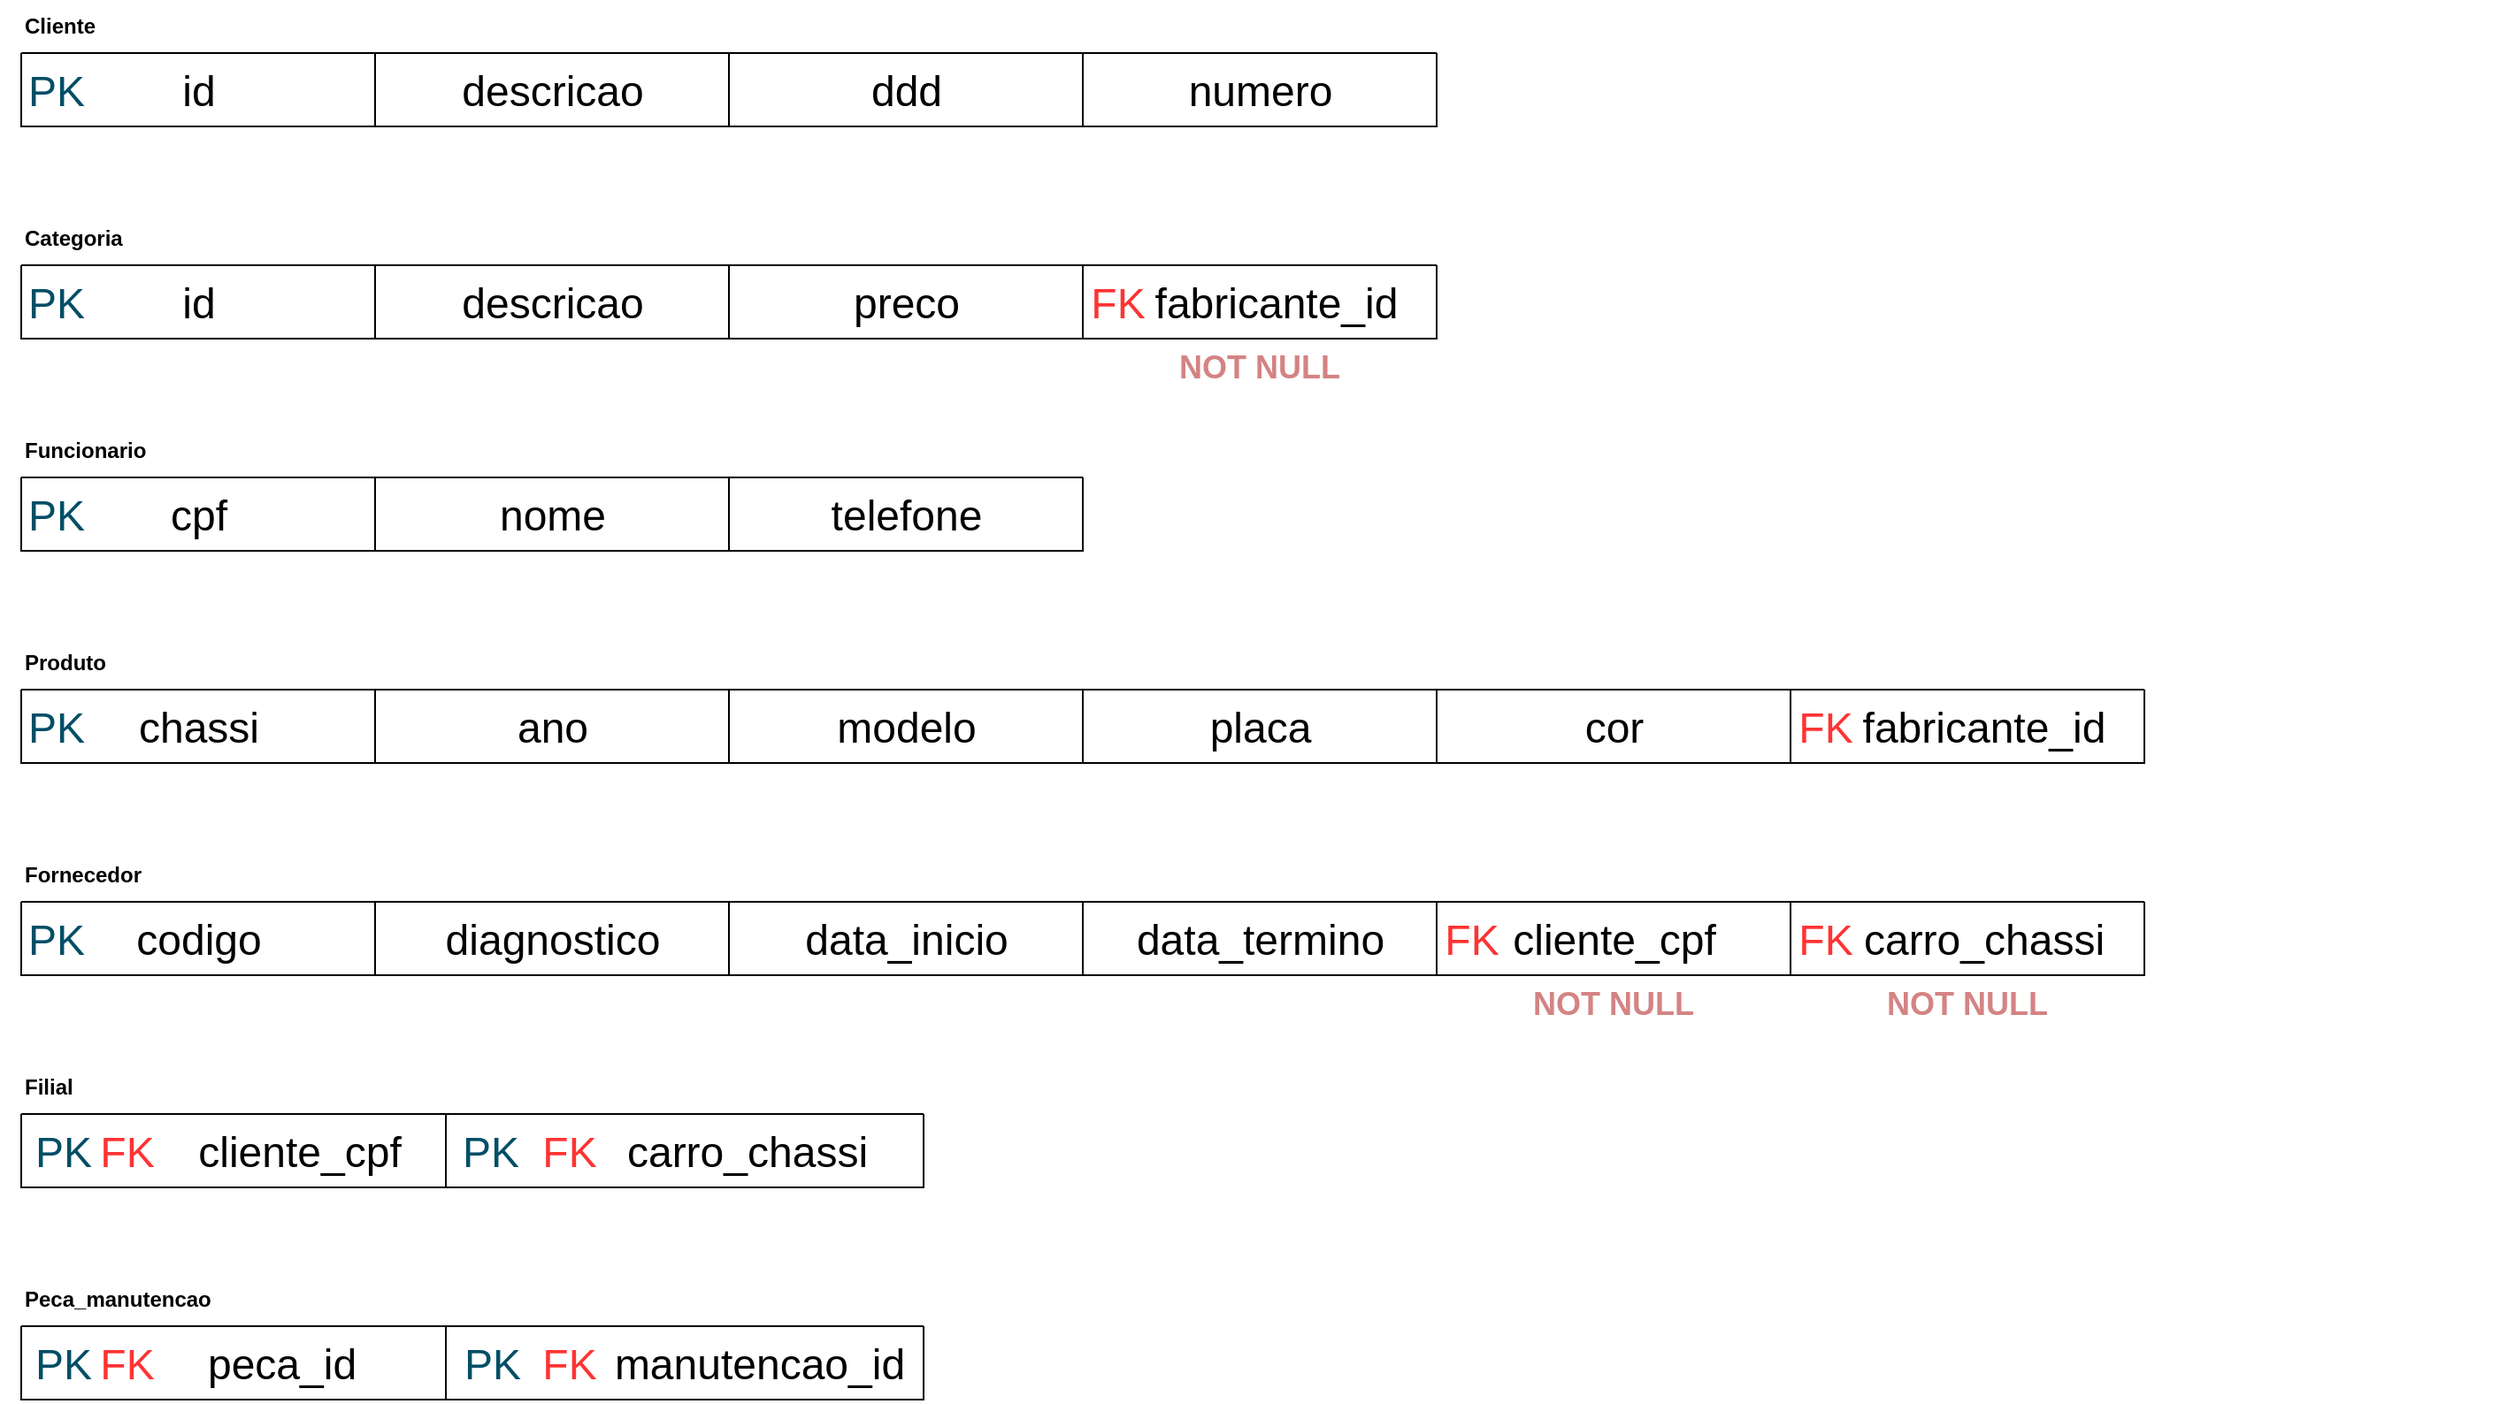 <mxfile version="24.7.1" type="github">
  <diagram name="Página-1" id="m194DB5OODm50t4TiOIn">
    <mxGraphModel dx="1914" dy="1018" grid="1" gridSize="10" guides="1" tooltips="1" connect="1" arrows="1" fold="1" page="1" pageScale="1" pageWidth="827" pageHeight="1169" math="0" shadow="0">
      <root>
        <mxCell id="0" />
        <mxCell id="1" parent="0" />
        <mxCell id="oNFGNhtA4SceddN9MFem-205" value="" style="group" parent="1" vertex="1" connectable="0">
          <mxGeometry x="40" y="410" width="1000" height="103" as="geometry" />
        </mxCell>
        <mxCell id="oNFGNhtA4SceddN9MFem-169" value="" style="group" parent="oNFGNhtA4SceddN9MFem-205" vertex="1" connectable="0">
          <mxGeometry y="30" width="1000" height="73" as="geometry" />
        </mxCell>
        <mxCell id="oNFGNhtA4SceddN9MFem-156" value="" style="group" parent="oNFGNhtA4SceddN9MFem-169" vertex="1" connectable="0">
          <mxGeometry width="200" height="43" as="geometry" />
        </mxCell>
        <mxCell id="oNFGNhtA4SceddN9MFem-154" value="" style="swimlane;startSize=0;" parent="oNFGNhtA4SceddN9MFem-156" vertex="1">
          <mxGeometry width="200" height="41.5" as="geometry" />
        </mxCell>
        <mxCell id="oNFGNhtA4SceddN9MFem-155" value="&lt;font style=&quot;font-size: 24px;&quot;&gt;id&lt;/font&gt;" style="text;html=1;align=center;verticalAlign=middle;resizable=0;points=[];autosize=1;strokeColor=none;fillColor=none;" parent="oNFGNhtA4SceddN9MFem-154" vertex="1">
          <mxGeometry x="80" y="1.5" width="40" height="40" as="geometry" />
        </mxCell>
        <mxCell id="oNFGNhtA4SceddN9MFem-186" value="&lt;font color=&quot;#014e66&quot; style=&quot;font-size: 24px;&quot;&gt;PK&lt;/font&gt;" style="text;html=1;align=center;verticalAlign=middle;whiteSpace=wrap;rounded=0;" parent="oNFGNhtA4SceddN9MFem-154" vertex="1">
          <mxGeometry x="-10" y="6.5" width="60" height="30" as="geometry" />
        </mxCell>
        <mxCell id="oNFGNhtA4SceddN9MFem-157" value="" style="group" parent="oNFGNhtA4SceddN9MFem-169" vertex="1" connectable="0">
          <mxGeometry x="200" width="200" height="43" as="geometry" />
        </mxCell>
        <mxCell id="oNFGNhtA4SceddN9MFem-158" value="" style="swimlane;startSize=0;" parent="oNFGNhtA4SceddN9MFem-157" vertex="1">
          <mxGeometry width="200" height="41.5" as="geometry">
            <mxRectangle width="50" height="40" as="alternateBounds" />
          </mxGeometry>
        </mxCell>
        <mxCell id="oNFGNhtA4SceddN9MFem-159" value="&lt;font style=&quot;font-size: 24px;&quot;&gt;descricao&lt;/font&gt;" style="text;html=1;align=center;verticalAlign=middle;resizable=0;points=[];autosize=1;strokeColor=none;fillColor=none;" parent="oNFGNhtA4SceddN9MFem-158" vertex="1">
          <mxGeometry x="35" y="1.5" width="130" height="40" as="geometry" />
        </mxCell>
        <mxCell id="oNFGNhtA4SceddN9MFem-160" value="" style="group" parent="oNFGNhtA4SceddN9MFem-169" vertex="1" connectable="0">
          <mxGeometry x="400" width="200" height="43" as="geometry" />
        </mxCell>
        <mxCell id="oNFGNhtA4SceddN9MFem-161" value="" style="swimlane;startSize=0;" parent="oNFGNhtA4SceddN9MFem-160" vertex="1">
          <mxGeometry width="200" height="41.5" as="geometry" />
        </mxCell>
        <mxCell id="oNFGNhtA4SceddN9MFem-162" value="&lt;font style=&quot;font-size: 24px;&quot;&gt;preco&lt;/font&gt;" style="text;html=1;align=center;verticalAlign=middle;resizable=0;points=[];autosize=1;strokeColor=none;fillColor=none;" parent="oNFGNhtA4SceddN9MFem-161" vertex="1">
          <mxGeometry x="60" y="1.5" width="80" height="40" as="geometry" />
        </mxCell>
        <mxCell id="-YdbdQBlqvi5bsg6Igw3-9" value="" style="group" parent="oNFGNhtA4SceddN9MFem-169" vertex="1" connectable="0">
          <mxGeometry x="600" width="200" height="43" as="geometry" />
        </mxCell>
        <mxCell id="-YdbdQBlqvi5bsg6Igw3-10" value="" style="swimlane;startSize=0;" parent="-YdbdQBlqvi5bsg6Igw3-9" vertex="1">
          <mxGeometry width="200" height="41.5" as="geometry" />
        </mxCell>
        <mxCell id="-YdbdQBlqvi5bsg6Igw3-11" value="&lt;font style=&quot;font-size: 24px;&quot;&gt;fabricante_id&lt;/font&gt;" style="text;html=1;align=center;verticalAlign=middle;resizable=0;points=[];autosize=1;strokeColor=none;fillColor=none;" parent="-YdbdQBlqvi5bsg6Igw3-10" vertex="1">
          <mxGeometry x="29" y="1.5" width="160" height="40" as="geometry" />
        </mxCell>
        <mxCell id="-YdbdQBlqvi5bsg6Igw3-12" value="&lt;font color=&quot;#ff3333&quot; style=&quot;font-size: 24px;&quot;&gt;FK&lt;/font&gt;" style="text;html=1;align=center;verticalAlign=middle;whiteSpace=wrap;rounded=0;" parent="-YdbdQBlqvi5bsg6Igw3-10" vertex="1">
          <mxGeometry x="-10" y="6.5" width="60" height="30" as="geometry" />
        </mxCell>
        <mxCell id="-YdbdQBlqvi5bsg6Igw3-13" value="&lt;h2&gt;&lt;font color=&quot;#d48383&quot;&gt;NOT NULL&lt;/font&gt;&lt;/h2&gt;" style="text;html=1;align=center;verticalAlign=middle;whiteSpace=wrap;rounded=0;" parent="oNFGNhtA4SceddN9MFem-169" vertex="1">
          <mxGeometry x="600" y="43" width="200" height="30" as="geometry" />
        </mxCell>
        <mxCell id="oNFGNhtA4SceddN9MFem-204" value="&lt;b&gt;Categoria&lt;/b&gt;" style="text;html=1;align=left;verticalAlign=middle;whiteSpace=wrap;rounded=0;" parent="oNFGNhtA4SceddN9MFem-205" vertex="1">
          <mxGeometry width="110" height="30" as="geometry" />
        </mxCell>
        <mxCell id="oNFGNhtA4SceddN9MFem-207" value="" style="group" parent="1" vertex="1" connectable="0">
          <mxGeometry x="40" y="530" width="1000" height="73" as="geometry" />
        </mxCell>
        <mxCell id="oNFGNhtA4SceddN9MFem-208" value="" style="group" parent="oNFGNhtA4SceddN9MFem-207" vertex="1" connectable="0">
          <mxGeometry y="30" width="1000" height="43" as="geometry" />
        </mxCell>
        <mxCell id="oNFGNhtA4SceddN9MFem-209" value="" style="group" parent="oNFGNhtA4SceddN9MFem-208" vertex="1" connectable="0">
          <mxGeometry width="200" height="43" as="geometry" />
        </mxCell>
        <mxCell id="oNFGNhtA4SceddN9MFem-210" value="" style="swimlane;startSize=0;" parent="oNFGNhtA4SceddN9MFem-209" vertex="1">
          <mxGeometry width="200" height="41.5" as="geometry" />
        </mxCell>
        <mxCell id="oNFGNhtA4SceddN9MFem-211" value="&lt;font style=&quot;font-size: 24px;&quot;&gt;cpf&lt;/font&gt;" style="text;html=1;align=center;verticalAlign=middle;resizable=0;points=[];autosize=1;strokeColor=none;fillColor=none;" parent="oNFGNhtA4SceddN9MFem-210" vertex="1">
          <mxGeometry x="70" y="1.5" width="60" height="40" as="geometry" />
        </mxCell>
        <mxCell id="oNFGNhtA4SceddN9MFem-212" value="&lt;font color=&quot;#014e66&quot; style=&quot;font-size: 24px;&quot;&gt;PK&lt;/font&gt;" style="text;html=1;align=center;verticalAlign=middle;whiteSpace=wrap;rounded=0;" parent="oNFGNhtA4SceddN9MFem-210" vertex="1">
          <mxGeometry x="-10" y="6.5" width="60" height="30" as="geometry" />
        </mxCell>
        <mxCell id="oNFGNhtA4SceddN9MFem-213" value="" style="group" parent="oNFGNhtA4SceddN9MFem-208" vertex="1" connectable="0">
          <mxGeometry x="200" width="200" height="43" as="geometry" />
        </mxCell>
        <mxCell id="oNFGNhtA4SceddN9MFem-214" value="" style="swimlane;startSize=0;" parent="oNFGNhtA4SceddN9MFem-213" vertex="1">
          <mxGeometry width="200" height="41.5" as="geometry">
            <mxRectangle width="50" height="40" as="alternateBounds" />
          </mxGeometry>
        </mxCell>
        <mxCell id="oNFGNhtA4SceddN9MFem-215" value="&lt;font style=&quot;font-size: 24px;&quot;&gt;nome&lt;/font&gt;" style="text;html=1;align=center;verticalAlign=middle;resizable=0;points=[];autosize=1;strokeColor=none;fillColor=none;" parent="oNFGNhtA4SceddN9MFem-214" vertex="1">
          <mxGeometry x="60" y="1.5" width="80" height="40" as="geometry" />
        </mxCell>
        <mxCell id="oNFGNhtA4SceddN9MFem-216" value="" style="group" parent="oNFGNhtA4SceddN9MFem-208" vertex="1" connectable="0">
          <mxGeometry x="400" width="200" height="43" as="geometry" />
        </mxCell>
        <mxCell id="oNFGNhtA4SceddN9MFem-217" value="" style="swimlane;startSize=0;" parent="oNFGNhtA4SceddN9MFem-216" vertex="1">
          <mxGeometry width="200" height="41.5" as="geometry" />
        </mxCell>
        <mxCell id="oNFGNhtA4SceddN9MFem-218" value="&lt;font style=&quot;font-size: 24px;&quot;&gt;telefone&lt;/font&gt;" style="text;html=1;align=center;verticalAlign=middle;resizable=0;points=[];autosize=1;strokeColor=none;fillColor=none;" parent="oNFGNhtA4SceddN9MFem-217" vertex="1">
          <mxGeometry x="45" y="1.5" width="110" height="40" as="geometry" />
        </mxCell>
        <mxCell id="oNFGNhtA4SceddN9MFem-225" value="&lt;b&gt;Funcionario&lt;/b&gt;" style="text;html=1;align=left;verticalAlign=middle;whiteSpace=wrap;rounded=0;" parent="oNFGNhtA4SceddN9MFem-207" vertex="1">
          <mxGeometry width="110" height="30" as="geometry" />
        </mxCell>
        <mxCell id="oNFGNhtA4SceddN9MFem-226" value="" style="group" parent="1" vertex="1" connectable="0">
          <mxGeometry x="40" y="650" width="1000" height="73" as="geometry" />
        </mxCell>
        <mxCell id="oNFGNhtA4SceddN9MFem-227" value="" style="group" parent="oNFGNhtA4SceddN9MFem-226" vertex="1" connectable="0">
          <mxGeometry y="30" width="1000" height="43" as="geometry" />
        </mxCell>
        <mxCell id="oNFGNhtA4SceddN9MFem-228" value="" style="group" parent="oNFGNhtA4SceddN9MFem-227" vertex="1" connectable="0">
          <mxGeometry width="200" height="43" as="geometry" />
        </mxCell>
        <mxCell id="oNFGNhtA4SceddN9MFem-229" value="" style="swimlane;startSize=0;" parent="oNFGNhtA4SceddN9MFem-228" vertex="1">
          <mxGeometry width="200" height="41.5" as="geometry" />
        </mxCell>
        <mxCell id="oNFGNhtA4SceddN9MFem-230" value="&lt;font style=&quot;font-size: 24px;&quot;&gt;chassi&lt;/font&gt;" style="text;html=1;align=center;verticalAlign=middle;resizable=0;points=[];autosize=1;strokeColor=none;fillColor=none;" parent="oNFGNhtA4SceddN9MFem-229" vertex="1">
          <mxGeometry x="55" y="1.5" width="90" height="40" as="geometry" />
        </mxCell>
        <mxCell id="oNFGNhtA4SceddN9MFem-231" value="&lt;font color=&quot;#014e66&quot; style=&quot;font-size: 24px;&quot;&gt;PK&lt;/font&gt;" style="text;html=1;align=center;verticalAlign=middle;whiteSpace=wrap;rounded=0;" parent="oNFGNhtA4SceddN9MFem-229" vertex="1">
          <mxGeometry x="-10" y="6.5" width="60" height="30" as="geometry" />
        </mxCell>
        <mxCell id="oNFGNhtA4SceddN9MFem-232" value="" style="group" parent="oNFGNhtA4SceddN9MFem-227" vertex="1" connectable="0">
          <mxGeometry x="200" width="200" height="43" as="geometry" />
        </mxCell>
        <mxCell id="oNFGNhtA4SceddN9MFem-233" value="" style="swimlane;startSize=0;" parent="oNFGNhtA4SceddN9MFem-232" vertex="1">
          <mxGeometry width="200" height="41.5" as="geometry">
            <mxRectangle width="50" height="40" as="alternateBounds" />
          </mxGeometry>
        </mxCell>
        <mxCell id="oNFGNhtA4SceddN9MFem-234" value="&lt;font style=&quot;font-size: 24px;&quot;&gt;ano&lt;/font&gt;" style="text;html=1;align=center;verticalAlign=middle;resizable=0;points=[];autosize=1;strokeColor=none;fillColor=none;" parent="oNFGNhtA4SceddN9MFem-233" vertex="1">
          <mxGeometry x="70" y="1.5" width="60" height="40" as="geometry" />
        </mxCell>
        <mxCell id="oNFGNhtA4SceddN9MFem-235" value="" style="group" parent="oNFGNhtA4SceddN9MFem-227" vertex="1" connectable="0">
          <mxGeometry x="400" width="200" height="43" as="geometry" />
        </mxCell>
        <mxCell id="oNFGNhtA4SceddN9MFem-236" value="" style="swimlane;startSize=0;" parent="oNFGNhtA4SceddN9MFem-235" vertex="1">
          <mxGeometry width="200" height="41.5" as="geometry" />
        </mxCell>
        <mxCell id="oNFGNhtA4SceddN9MFem-237" value="&lt;font style=&quot;font-size: 24px;&quot;&gt;modelo&lt;/font&gt;" style="text;html=1;align=center;verticalAlign=middle;resizable=0;points=[];autosize=1;strokeColor=none;fillColor=none;" parent="oNFGNhtA4SceddN9MFem-236" vertex="1">
          <mxGeometry x="50" y="1.5" width="100" height="40" as="geometry" />
        </mxCell>
        <mxCell id="oNFGNhtA4SceddN9MFem-238" value="" style="group" parent="oNFGNhtA4SceddN9MFem-227" vertex="1" connectable="0">
          <mxGeometry x="600" width="200" height="43" as="geometry" />
        </mxCell>
        <mxCell id="oNFGNhtA4SceddN9MFem-239" value="" style="swimlane;startSize=0;" parent="oNFGNhtA4SceddN9MFem-238" vertex="1">
          <mxGeometry width="200" height="41.5" as="geometry" />
        </mxCell>
        <mxCell id="oNFGNhtA4SceddN9MFem-240" value="&lt;font style=&quot;font-size: 24px;&quot;&gt;placa&lt;/font&gt;" style="text;html=1;align=center;verticalAlign=middle;resizable=0;points=[];autosize=1;strokeColor=none;fillColor=none;" parent="oNFGNhtA4SceddN9MFem-239" vertex="1">
          <mxGeometry x="60" y="1.5" width="80" height="40" as="geometry" />
        </mxCell>
        <mxCell id="-YdbdQBlqvi5bsg6Igw3-1" value="" style="group" parent="oNFGNhtA4SceddN9MFem-227" vertex="1" connectable="0">
          <mxGeometry x="800" width="200" height="43" as="geometry" />
        </mxCell>
        <mxCell id="-YdbdQBlqvi5bsg6Igw3-2" value="" style="swimlane;startSize=0;" parent="-YdbdQBlqvi5bsg6Igw3-1" vertex="1">
          <mxGeometry width="200" height="41.5" as="geometry" />
        </mxCell>
        <mxCell id="-YdbdQBlqvi5bsg6Igw3-3" value="&lt;font style=&quot;font-size: 24px;&quot;&gt;cor&lt;/font&gt;" style="text;html=1;align=center;verticalAlign=middle;resizable=0;points=[];autosize=1;strokeColor=none;fillColor=none;" parent="-YdbdQBlqvi5bsg6Igw3-2" vertex="1">
          <mxGeometry x="70" y="1.5" width="60" height="40" as="geometry" />
        </mxCell>
        <mxCell id="oNFGNhtA4SceddN9MFem-244" value="&lt;b&gt;Produto&lt;/b&gt;" style="text;html=1;align=left;verticalAlign=middle;whiteSpace=wrap;rounded=0;" parent="oNFGNhtA4SceddN9MFem-226" vertex="1">
          <mxGeometry width="110" height="30" as="geometry" />
        </mxCell>
        <mxCell id="oNFGNhtA4SceddN9MFem-271" value="" style="group" parent="1" vertex="1" connectable="0">
          <mxGeometry x="40" y="290" width="1230" height="73" as="geometry" />
        </mxCell>
        <mxCell id="oNFGNhtA4SceddN9MFem-206" value="" style="group" parent="oNFGNhtA4SceddN9MFem-271" vertex="1" connectable="0">
          <mxGeometry width="1000" height="73" as="geometry" />
        </mxCell>
        <mxCell id="oNFGNhtA4SceddN9MFem-136" value="&lt;b&gt;Cliente&lt;/b&gt;" style="text;html=1;align=left;verticalAlign=middle;whiteSpace=wrap;rounded=0;" parent="oNFGNhtA4SceddN9MFem-206" vertex="1">
          <mxGeometry width="110" height="30" as="geometry" />
        </mxCell>
        <mxCell id="oNFGNhtA4SceddN9MFem-187" value="" style="group" parent="oNFGNhtA4SceddN9MFem-206" vertex="1" connectable="0">
          <mxGeometry y="30" width="1000" height="43" as="geometry" />
        </mxCell>
        <mxCell id="oNFGNhtA4SceddN9MFem-188" value="" style="group" parent="oNFGNhtA4SceddN9MFem-187" vertex="1" connectable="0">
          <mxGeometry width="200" height="43" as="geometry" />
        </mxCell>
        <mxCell id="oNFGNhtA4SceddN9MFem-189" value="" style="swimlane;startSize=0;" parent="oNFGNhtA4SceddN9MFem-188" vertex="1">
          <mxGeometry width="200" height="41.5" as="geometry" />
        </mxCell>
        <mxCell id="oNFGNhtA4SceddN9MFem-190" value="&lt;font style=&quot;font-size: 24px;&quot;&gt;id&lt;/font&gt;" style="text;html=1;align=center;verticalAlign=middle;resizable=0;points=[];autosize=1;strokeColor=none;fillColor=none;" parent="oNFGNhtA4SceddN9MFem-189" vertex="1">
          <mxGeometry x="80" y="1.5" width="40" height="40" as="geometry" />
        </mxCell>
        <mxCell id="oNFGNhtA4SceddN9MFem-191" value="&lt;font color=&quot;#014e66&quot; style=&quot;font-size: 24px;&quot;&gt;PK&lt;/font&gt;" style="text;html=1;align=center;verticalAlign=middle;whiteSpace=wrap;rounded=0;" parent="oNFGNhtA4SceddN9MFem-189" vertex="1">
          <mxGeometry x="-10" y="6.5" width="60" height="30" as="geometry" />
        </mxCell>
        <mxCell id="oNFGNhtA4SceddN9MFem-192" value="" style="group" parent="oNFGNhtA4SceddN9MFem-187" vertex="1" connectable="0">
          <mxGeometry x="200" width="200" height="43" as="geometry" />
        </mxCell>
        <mxCell id="oNFGNhtA4SceddN9MFem-193" value="" style="swimlane;startSize=0;" parent="oNFGNhtA4SceddN9MFem-192" vertex="1">
          <mxGeometry width="200" height="41.5" as="geometry">
            <mxRectangle width="50" height="40" as="alternateBounds" />
          </mxGeometry>
        </mxCell>
        <mxCell id="oNFGNhtA4SceddN9MFem-194" value="&lt;span style=&quot;font-size: 24px;&quot;&gt;descricao&lt;/span&gt;" style="text;html=1;align=center;verticalAlign=middle;resizable=0;points=[];autosize=1;strokeColor=none;fillColor=none;" parent="oNFGNhtA4SceddN9MFem-193" vertex="1">
          <mxGeometry x="35" y="1.5" width="130" height="40" as="geometry" />
        </mxCell>
        <mxCell id="oNFGNhtA4SceddN9MFem-195" value="" style="group" parent="oNFGNhtA4SceddN9MFem-187" vertex="1" connectable="0">
          <mxGeometry x="400" width="200" height="43" as="geometry" />
        </mxCell>
        <mxCell id="oNFGNhtA4SceddN9MFem-196" value="" style="swimlane;startSize=0;" parent="oNFGNhtA4SceddN9MFem-195" vertex="1">
          <mxGeometry width="200" height="41.5" as="geometry" />
        </mxCell>
        <mxCell id="oNFGNhtA4SceddN9MFem-197" value="&lt;font style=&quot;font-size: 24px;&quot;&gt;ddd&lt;/font&gt;" style="text;html=1;align=center;verticalAlign=middle;resizable=0;points=[];autosize=1;strokeColor=none;fillColor=none;" parent="oNFGNhtA4SceddN9MFem-196" vertex="1">
          <mxGeometry x="70" y="1.5" width="60" height="40" as="geometry" />
        </mxCell>
        <mxCell id="oNFGNhtA4SceddN9MFem-198" value="" style="group" parent="oNFGNhtA4SceddN9MFem-187" vertex="1" connectable="0">
          <mxGeometry x="600" width="200" height="43" as="geometry" />
        </mxCell>
        <mxCell id="oNFGNhtA4SceddN9MFem-199" value="" style="swimlane;startSize=0;" parent="oNFGNhtA4SceddN9MFem-198" vertex="1">
          <mxGeometry width="200" height="41.5" as="geometry" />
        </mxCell>
        <mxCell id="oNFGNhtA4SceddN9MFem-200" value="&lt;font style=&quot;font-size: 24px;&quot;&gt;numero&lt;/font&gt;" style="text;html=1;align=center;verticalAlign=middle;resizable=0;points=[];autosize=1;strokeColor=none;fillColor=none;" parent="oNFGNhtA4SceddN9MFem-199" vertex="1">
          <mxGeometry x="50" y="1.5" width="100" height="40" as="geometry" />
        </mxCell>
        <mxCell id="oNFGNhtA4SceddN9MFem-275" value="" style="group" parent="1" vertex="1" connectable="0">
          <mxGeometry x="40" y="770" width="1400" height="73" as="geometry" />
        </mxCell>
        <mxCell id="oNFGNhtA4SceddN9MFem-267" value="" style="group" parent="oNFGNhtA4SceddN9MFem-275" vertex="1" connectable="0">
          <mxGeometry width="1200" height="73" as="geometry" />
        </mxCell>
        <mxCell id="oNFGNhtA4SceddN9MFem-245" value="" style="group" parent="oNFGNhtA4SceddN9MFem-267" vertex="1" connectable="0">
          <mxGeometry width="1000" height="73" as="geometry" />
        </mxCell>
        <mxCell id="oNFGNhtA4SceddN9MFem-246" value="" style="group" parent="oNFGNhtA4SceddN9MFem-245" vertex="1" connectable="0">
          <mxGeometry y="30" width="1000" height="43" as="geometry" />
        </mxCell>
        <mxCell id="oNFGNhtA4SceddN9MFem-247" value="" style="group" parent="oNFGNhtA4SceddN9MFem-246" vertex="1" connectable="0">
          <mxGeometry width="200" height="43" as="geometry" />
        </mxCell>
        <mxCell id="oNFGNhtA4SceddN9MFem-248" value="" style="swimlane;startSize=0;" parent="oNFGNhtA4SceddN9MFem-247" vertex="1">
          <mxGeometry width="200" height="41.5" as="geometry" />
        </mxCell>
        <mxCell id="oNFGNhtA4SceddN9MFem-249" value="&lt;font style=&quot;font-size: 24px;&quot;&gt;codigo&lt;/font&gt;" style="text;html=1;align=center;verticalAlign=middle;resizable=0;points=[];autosize=1;strokeColor=none;fillColor=none;" parent="oNFGNhtA4SceddN9MFem-248" vertex="1">
          <mxGeometry x="55" y="1.5" width="90" height="40" as="geometry" />
        </mxCell>
        <mxCell id="oNFGNhtA4SceddN9MFem-250" value="&lt;font color=&quot;#014e66&quot; style=&quot;font-size: 24px;&quot;&gt;PK&lt;/font&gt;" style="text;html=1;align=center;verticalAlign=middle;whiteSpace=wrap;rounded=0;" parent="oNFGNhtA4SceddN9MFem-248" vertex="1">
          <mxGeometry x="-10" y="6.5" width="60" height="30" as="geometry" />
        </mxCell>
        <mxCell id="oNFGNhtA4SceddN9MFem-251" value="" style="group" parent="oNFGNhtA4SceddN9MFem-246" vertex="1" connectable="0">
          <mxGeometry x="200" width="200" height="43" as="geometry" />
        </mxCell>
        <mxCell id="oNFGNhtA4SceddN9MFem-252" value="" style="swimlane;startSize=0;" parent="oNFGNhtA4SceddN9MFem-251" vertex="1">
          <mxGeometry width="200" height="41.5" as="geometry">
            <mxRectangle width="50" height="40" as="alternateBounds" />
          </mxGeometry>
        </mxCell>
        <mxCell id="oNFGNhtA4SceddN9MFem-253" value="&lt;font style=&quot;font-size: 24px;&quot;&gt;diagnostico&lt;/font&gt;" style="text;html=1;align=center;verticalAlign=middle;resizable=0;points=[];autosize=1;strokeColor=none;fillColor=none;" parent="oNFGNhtA4SceddN9MFem-252" vertex="1">
          <mxGeometry x="30" y="1.5" width="140" height="40" as="geometry" />
        </mxCell>
        <mxCell id="oNFGNhtA4SceddN9MFem-254" value="" style="group" parent="oNFGNhtA4SceddN9MFem-246" vertex="1" connectable="0">
          <mxGeometry x="400" width="200" height="43" as="geometry" />
        </mxCell>
        <mxCell id="oNFGNhtA4SceddN9MFem-255" value="" style="swimlane;startSize=0;" parent="oNFGNhtA4SceddN9MFem-254" vertex="1">
          <mxGeometry width="200" height="41.5" as="geometry" />
        </mxCell>
        <mxCell id="oNFGNhtA4SceddN9MFem-256" value="&lt;font style=&quot;font-size: 24px;&quot;&gt;data_inicio&lt;/font&gt;" style="text;html=1;align=center;verticalAlign=middle;resizable=0;points=[];autosize=1;strokeColor=none;fillColor=none;" parent="oNFGNhtA4SceddN9MFem-255" vertex="1">
          <mxGeometry x="30" y="1.5" width="140" height="40" as="geometry" />
        </mxCell>
        <mxCell id="oNFGNhtA4SceddN9MFem-257" value="" style="group" parent="oNFGNhtA4SceddN9MFem-246" vertex="1" connectable="0">
          <mxGeometry x="600" width="200" height="43" as="geometry" />
        </mxCell>
        <mxCell id="oNFGNhtA4SceddN9MFem-258" value="" style="swimlane;startSize=0;" parent="oNFGNhtA4SceddN9MFem-257" vertex="1">
          <mxGeometry width="200" height="41.5" as="geometry" />
        </mxCell>
        <mxCell id="oNFGNhtA4SceddN9MFem-259" value="&lt;font style=&quot;font-size: 24px;&quot;&gt;data_termino&lt;/font&gt;" style="text;html=1;align=center;verticalAlign=middle;resizable=0;points=[];autosize=1;strokeColor=none;fillColor=none;" parent="oNFGNhtA4SceddN9MFem-258" vertex="1">
          <mxGeometry x="20" y="1.5" width="160" height="40" as="geometry" />
        </mxCell>
        <mxCell id="oNFGNhtA4SceddN9MFem-263" value="&lt;b&gt;Fornecedor&lt;/b&gt;" style="text;html=1;align=left;verticalAlign=middle;whiteSpace=wrap;rounded=0;" parent="oNFGNhtA4SceddN9MFem-245" vertex="1">
          <mxGeometry width="110" height="30" as="geometry" />
        </mxCell>
        <mxCell id="oNFGNhtA4SceddN9MFem-272" value="" style="group" parent="oNFGNhtA4SceddN9MFem-275" vertex="1" connectable="0">
          <mxGeometry x="800" y="30" width="200" height="43" as="geometry" />
        </mxCell>
        <mxCell id="oNFGNhtA4SceddN9MFem-273" value="" style="swimlane;startSize=0;" parent="oNFGNhtA4SceddN9MFem-272" vertex="1">
          <mxGeometry width="200" height="41.5" as="geometry" />
        </mxCell>
        <mxCell id="oNFGNhtA4SceddN9MFem-274" value="&lt;font style=&quot;font-size: 24px;&quot;&gt;cliente_cpf&lt;/font&gt;" style="text;html=1;align=center;verticalAlign=middle;resizable=0;points=[];autosize=1;strokeColor=none;fillColor=none;" parent="oNFGNhtA4SceddN9MFem-273" vertex="1">
          <mxGeometry x="30" y="1.5" width="140" height="40" as="geometry" />
        </mxCell>
        <mxCell id="oNFGNhtA4SceddN9MFem-282" value="&lt;font color=&quot;#ff3333&quot; style=&quot;font-size: 24px;&quot;&gt;FK&lt;/font&gt;" style="text;html=1;align=center;verticalAlign=middle;whiteSpace=wrap;rounded=0;" parent="oNFGNhtA4SceddN9MFem-273" vertex="1">
          <mxGeometry x="-10" y="6.5" width="60" height="30" as="geometry" />
        </mxCell>
        <mxCell id="oNFGNhtA4SceddN9MFem-276" value="" style="group" parent="1" vertex="1" connectable="0">
          <mxGeometry x="1040" y="800" width="200" height="43" as="geometry" />
        </mxCell>
        <mxCell id="oNFGNhtA4SceddN9MFem-277" value="" style="swimlane;startSize=0;" parent="oNFGNhtA4SceddN9MFem-276" vertex="1">
          <mxGeometry width="200" height="41.5" as="geometry" />
        </mxCell>
        <mxCell id="oNFGNhtA4SceddN9MFem-278" value="&lt;font style=&quot;font-size: 24px;&quot;&gt;carro_chassi&lt;/font&gt;" style="text;html=1;align=center;verticalAlign=middle;resizable=0;points=[];autosize=1;strokeColor=none;fillColor=none;" parent="oNFGNhtA4SceddN9MFem-277" vertex="1">
          <mxGeometry x="29" y="1.5" width="160" height="40" as="geometry" />
        </mxCell>
        <mxCell id="oNFGNhtA4SceddN9MFem-283" value="&lt;font color=&quot;#ff3333&quot; style=&quot;font-size: 24px;&quot;&gt;FK&lt;/font&gt;" style="text;html=1;align=center;verticalAlign=middle;whiteSpace=wrap;rounded=0;" parent="oNFGNhtA4SceddN9MFem-277" vertex="1">
          <mxGeometry x="-10" y="6.5" width="60" height="30" as="geometry" />
        </mxCell>
        <mxCell id="oNFGNhtA4SceddN9MFem-288" value="" style="group" parent="1" vertex="1" connectable="0">
          <mxGeometry x="40" y="890" width="1000" height="73" as="geometry" />
        </mxCell>
        <mxCell id="oNFGNhtA4SceddN9MFem-289" value="" style="group" parent="oNFGNhtA4SceddN9MFem-288" vertex="1" connectable="0">
          <mxGeometry y="30" width="1000" height="43" as="geometry" />
        </mxCell>
        <mxCell id="oNFGNhtA4SceddN9MFem-290" value="" style="group" parent="oNFGNhtA4SceddN9MFem-289" vertex="1" connectable="0">
          <mxGeometry width="240" height="43" as="geometry" />
        </mxCell>
        <mxCell id="oNFGNhtA4SceddN9MFem-291" value="" style="swimlane;startSize=0;" parent="oNFGNhtA4SceddN9MFem-290" vertex="1">
          <mxGeometry width="240" height="41.5" as="geometry" />
        </mxCell>
        <mxCell id="oNFGNhtA4SceddN9MFem-292" value="&lt;font style=&quot;font-size: 24px;&quot;&gt;cliente_cpf&lt;/font&gt;" style="text;html=1;align=center;verticalAlign=middle;resizable=0;points=[];autosize=1;strokeColor=none;fillColor=none;" parent="oNFGNhtA4SceddN9MFem-291" vertex="1">
          <mxGeometry x="87.4" y="1.5" width="140" height="40" as="geometry" />
        </mxCell>
        <mxCell id="oNFGNhtA4SceddN9MFem-293" value="&lt;font color=&quot;#014e66&quot; style=&quot;font-size: 24px;&quot;&gt;PK&lt;/font&gt;" style="text;html=1;align=center;verticalAlign=middle;whiteSpace=wrap;rounded=0;" parent="oNFGNhtA4SceddN9MFem-291" vertex="1">
          <mxGeometry x="-12" y="6.5" width="72" height="30" as="geometry" />
        </mxCell>
        <mxCell id="oNFGNhtA4SceddN9MFem-328" value="&lt;font color=&quot;#ff3333&quot; style=&quot;font-size: 24px;&quot;&gt;FK&lt;/font&gt;" style="text;html=1;align=center;verticalAlign=middle;whiteSpace=wrap;rounded=0;" parent="oNFGNhtA4SceddN9MFem-291" vertex="1">
          <mxGeometry x="30" y="6.5" width="60" height="30" as="geometry" />
        </mxCell>
        <mxCell id="oNFGNhtA4SceddN9MFem-294" value="" style="group" parent="oNFGNhtA4SceddN9MFem-289" vertex="1" connectable="0">
          <mxGeometry x="240" width="270" height="43" as="geometry" />
        </mxCell>
        <mxCell id="oNFGNhtA4SceddN9MFem-295" value="" style="swimlane;startSize=0;" parent="oNFGNhtA4SceddN9MFem-294" vertex="1">
          <mxGeometry width="270" height="41.5" as="geometry">
            <mxRectangle width="50" height="40" as="alternateBounds" />
          </mxGeometry>
        </mxCell>
        <mxCell id="oNFGNhtA4SceddN9MFem-296" value="&lt;span style=&quot;font-size: 24px;&quot;&gt;carro_chassi&lt;/span&gt;" style="text;html=1;align=center;verticalAlign=middle;resizable=0;points=[];autosize=1;strokeColor=none;fillColor=none;" parent="oNFGNhtA4SceddN9MFem-295" vertex="1">
          <mxGeometry x="89.75" y="1.5" width="160" height="40" as="geometry" />
        </mxCell>
        <mxCell id="oNFGNhtA4SceddN9MFem-333" value="&lt;font color=&quot;#014e66&quot; style=&quot;font-size: 24px;&quot;&gt;PK&lt;/font&gt;" style="text;html=1;align=center;verticalAlign=middle;whiteSpace=wrap;rounded=0;" parent="oNFGNhtA4SceddN9MFem-295" vertex="1">
          <mxGeometry x="-22.7" y="6.5" width="97.2" height="30" as="geometry" />
        </mxCell>
        <mxCell id="-YdbdQBlqvi5bsg6Igw3-14" value="&lt;font color=&quot;#ff3333&quot; style=&quot;font-size: 24px;&quot;&gt;FK&lt;/font&gt;" style="text;html=1;align=center;verticalAlign=middle;whiteSpace=wrap;rounded=0;" parent="oNFGNhtA4SceddN9MFem-295" vertex="1">
          <mxGeometry x="40" y="6.5" width="60" height="30" as="geometry" />
        </mxCell>
        <mxCell id="oNFGNhtA4SceddN9MFem-300" value="&lt;b&gt;Filial&lt;/b&gt;" style="text;html=1;align=left;verticalAlign=middle;whiteSpace=wrap;rounded=0;" parent="oNFGNhtA4SceddN9MFem-288" vertex="1">
          <mxGeometry width="110" height="30" as="geometry" />
        </mxCell>
        <mxCell id="oNFGNhtA4SceddN9MFem-314" value="" style="group" parent="1" vertex="1" connectable="0">
          <mxGeometry x="40" y="1010" width="1000" height="73" as="geometry" />
        </mxCell>
        <mxCell id="oNFGNhtA4SceddN9MFem-315" value="" style="group" parent="oNFGNhtA4SceddN9MFem-314" vertex="1" connectable="0">
          <mxGeometry y="30" width="1000" height="43" as="geometry" />
        </mxCell>
        <mxCell id="oNFGNhtA4SceddN9MFem-316" value="" style="group" parent="oNFGNhtA4SceddN9MFem-315" vertex="1" connectable="0">
          <mxGeometry width="240" height="43" as="geometry" />
        </mxCell>
        <mxCell id="oNFGNhtA4SceddN9MFem-317" value="" style="swimlane;startSize=0;" parent="oNFGNhtA4SceddN9MFem-316" vertex="1">
          <mxGeometry width="240" height="41.5" as="geometry" />
        </mxCell>
        <mxCell id="oNFGNhtA4SceddN9MFem-318" value="&lt;font style=&quot;font-size: 24px;&quot;&gt;peca_id&lt;/font&gt;" style="text;html=1;align=center;verticalAlign=middle;resizable=0;points=[];autosize=1;strokeColor=none;fillColor=none;" parent="oNFGNhtA4SceddN9MFem-317" vertex="1">
          <mxGeometry x="92.4" y="1.5" width="110" height="40" as="geometry" />
        </mxCell>
        <mxCell id="oNFGNhtA4SceddN9MFem-319" value="&lt;font color=&quot;#014e66&quot; style=&quot;font-size: 24px;&quot;&gt;PK&lt;/font&gt;" style="text;html=1;align=center;verticalAlign=middle;whiteSpace=wrap;rounded=0;" parent="oNFGNhtA4SceddN9MFem-317" vertex="1">
          <mxGeometry x="-12" y="6.5" width="72" height="30" as="geometry" />
        </mxCell>
        <mxCell id="oNFGNhtA4SceddN9MFem-327" value="&lt;font color=&quot;#ff3333&quot; style=&quot;font-size: 24px;&quot;&gt;FK&lt;/font&gt;" style="text;html=1;align=center;verticalAlign=middle;whiteSpace=wrap;rounded=0;" parent="oNFGNhtA4SceddN9MFem-317" vertex="1">
          <mxGeometry x="30" y="6.5" width="60" height="30" as="geometry" />
        </mxCell>
        <mxCell id="oNFGNhtA4SceddN9MFem-320" value="" style="group" parent="oNFGNhtA4SceddN9MFem-315" vertex="1" connectable="0">
          <mxGeometry x="240" width="270" height="43" as="geometry" />
        </mxCell>
        <mxCell id="oNFGNhtA4SceddN9MFem-321" value="" style="swimlane;startSize=0;" parent="oNFGNhtA4SceddN9MFem-320" vertex="1">
          <mxGeometry width="270.0" height="41.5" as="geometry">
            <mxRectangle width="50" height="40" as="alternateBounds" />
          </mxGeometry>
        </mxCell>
        <mxCell id="oNFGNhtA4SceddN9MFem-322" value="&lt;font style=&quot;font-size: 24px;&quot;&gt;manutencao_id&lt;/font&gt;" style="text;html=1;align=center;verticalAlign=middle;resizable=0;points=[];autosize=1;strokeColor=none;fillColor=none;" parent="oNFGNhtA4SceddN9MFem-321" vertex="1">
          <mxGeometry x="82.045" y="1.5" width="190" height="40" as="geometry" />
        </mxCell>
        <mxCell id="oNFGNhtA4SceddN9MFem-335" value="&lt;font color=&quot;#014e66&quot; style=&quot;font-size: 24px;&quot;&gt;PK&lt;/font&gt;" style="text;html=1;align=center;verticalAlign=middle;whiteSpace=wrap;rounded=0;" parent="oNFGNhtA4SceddN9MFem-321" vertex="1">
          <mxGeometry x="-21.6" y="6.5" width="97.2" height="30" as="geometry" />
        </mxCell>
        <mxCell id="-YdbdQBlqvi5bsg6Igw3-15" value="&lt;font color=&quot;#ff3333&quot; style=&quot;font-size: 24px;&quot;&gt;FK&lt;/font&gt;" style="text;html=1;align=center;verticalAlign=middle;whiteSpace=wrap;rounded=0;" parent="oNFGNhtA4SceddN9MFem-321" vertex="1">
          <mxGeometry x="40" y="6.5" width="60" height="30" as="geometry" />
        </mxCell>
        <mxCell id="oNFGNhtA4SceddN9MFem-326" value="&lt;b&gt;Peca_manutencao&lt;/b&gt;" style="text;html=1;align=left;verticalAlign=middle;whiteSpace=wrap;rounded=0;" parent="oNFGNhtA4SceddN9MFem-314" vertex="1">
          <mxGeometry width="110" height="30" as="geometry" />
        </mxCell>
        <mxCell id="oNFGNhtA4SceddN9MFem-329" value="&lt;h2&gt;&lt;font color=&quot;#d48383&quot;&gt;NOT NULL&lt;/font&gt;&lt;/h2&gt;" style="text;html=1;align=center;verticalAlign=middle;whiteSpace=wrap;rounded=0;" parent="1" vertex="1">
          <mxGeometry x="840" y="843" width="200" height="30" as="geometry" />
        </mxCell>
        <mxCell id="oNFGNhtA4SceddN9MFem-330" value="&lt;h2&gt;&lt;font color=&quot;#d48383&quot;&gt;NOT NULL&lt;/font&gt;&lt;/h2&gt;" style="text;html=1;align=center;verticalAlign=middle;whiteSpace=wrap;rounded=0;" parent="1" vertex="1">
          <mxGeometry x="1040" y="843" width="200" height="30" as="geometry" />
        </mxCell>
        <mxCell id="-YdbdQBlqvi5bsg6Igw3-4" value="" style="group" parent="1" vertex="1" connectable="0">
          <mxGeometry x="1040" y="680" width="200" height="43" as="geometry" />
        </mxCell>
        <mxCell id="-YdbdQBlqvi5bsg6Igw3-5" value="" style="swimlane;startSize=0;" parent="-YdbdQBlqvi5bsg6Igw3-4" vertex="1">
          <mxGeometry width="200" height="41.5" as="geometry" />
        </mxCell>
        <mxCell id="-YdbdQBlqvi5bsg6Igw3-6" value="&lt;font style=&quot;font-size: 24px;&quot;&gt;fabricante_id&lt;/font&gt;" style="text;html=1;align=center;verticalAlign=middle;resizable=0;points=[];autosize=1;strokeColor=none;fillColor=none;" parent="-YdbdQBlqvi5bsg6Igw3-5" vertex="1">
          <mxGeometry x="29" y="1.5" width="160" height="40" as="geometry" />
        </mxCell>
        <mxCell id="-YdbdQBlqvi5bsg6Igw3-7" value="&lt;font color=&quot;#ff3333&quot; style=&quot;font-size: 24px;&quot;&gt;FK&lt;/font&gt;" style="text;html=1;align=center;verticalAlign=middle;whiteSpace=wrap;rounded=0;" parent="-YdbdQBlqvi5bsg6Igw3-5" vertex="1">
          <mxGeometry x="-10" y="6.5" width="60" height="30" as="geometry" />
        </mxCell>
      </root>
    </mxGraphModel>
  </diagram>
</mxfile>
